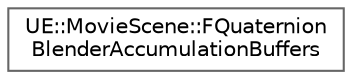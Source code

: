 digraph "Graphical Class Hierarchy"
{
 // INTERACTIVE_SVG=YES
 // LATEX_PDF_SIZE
  bgcolor="transparent";
  edge [fontname=Helvetica,fontsize=10,labelfontname=Helvetica,labelfontsize=10];
  node [fontname=Helvetica,fontsize=10,shape=box,height=0.2,width=0.4];
  rankdir="LR";
  Node0 [id="Node000000",label="UE::MovieScene::FQuaternion\lBlenderAccumulationBuffers",height=0.2,width=0.4,color="grey40", fillcolor="white", style="filled",URL="$d8/d01/structUE_1_1MovieScene_1_1FQuaternionBlenderAccumulationBuffers.html",tooltip=" "];
}
